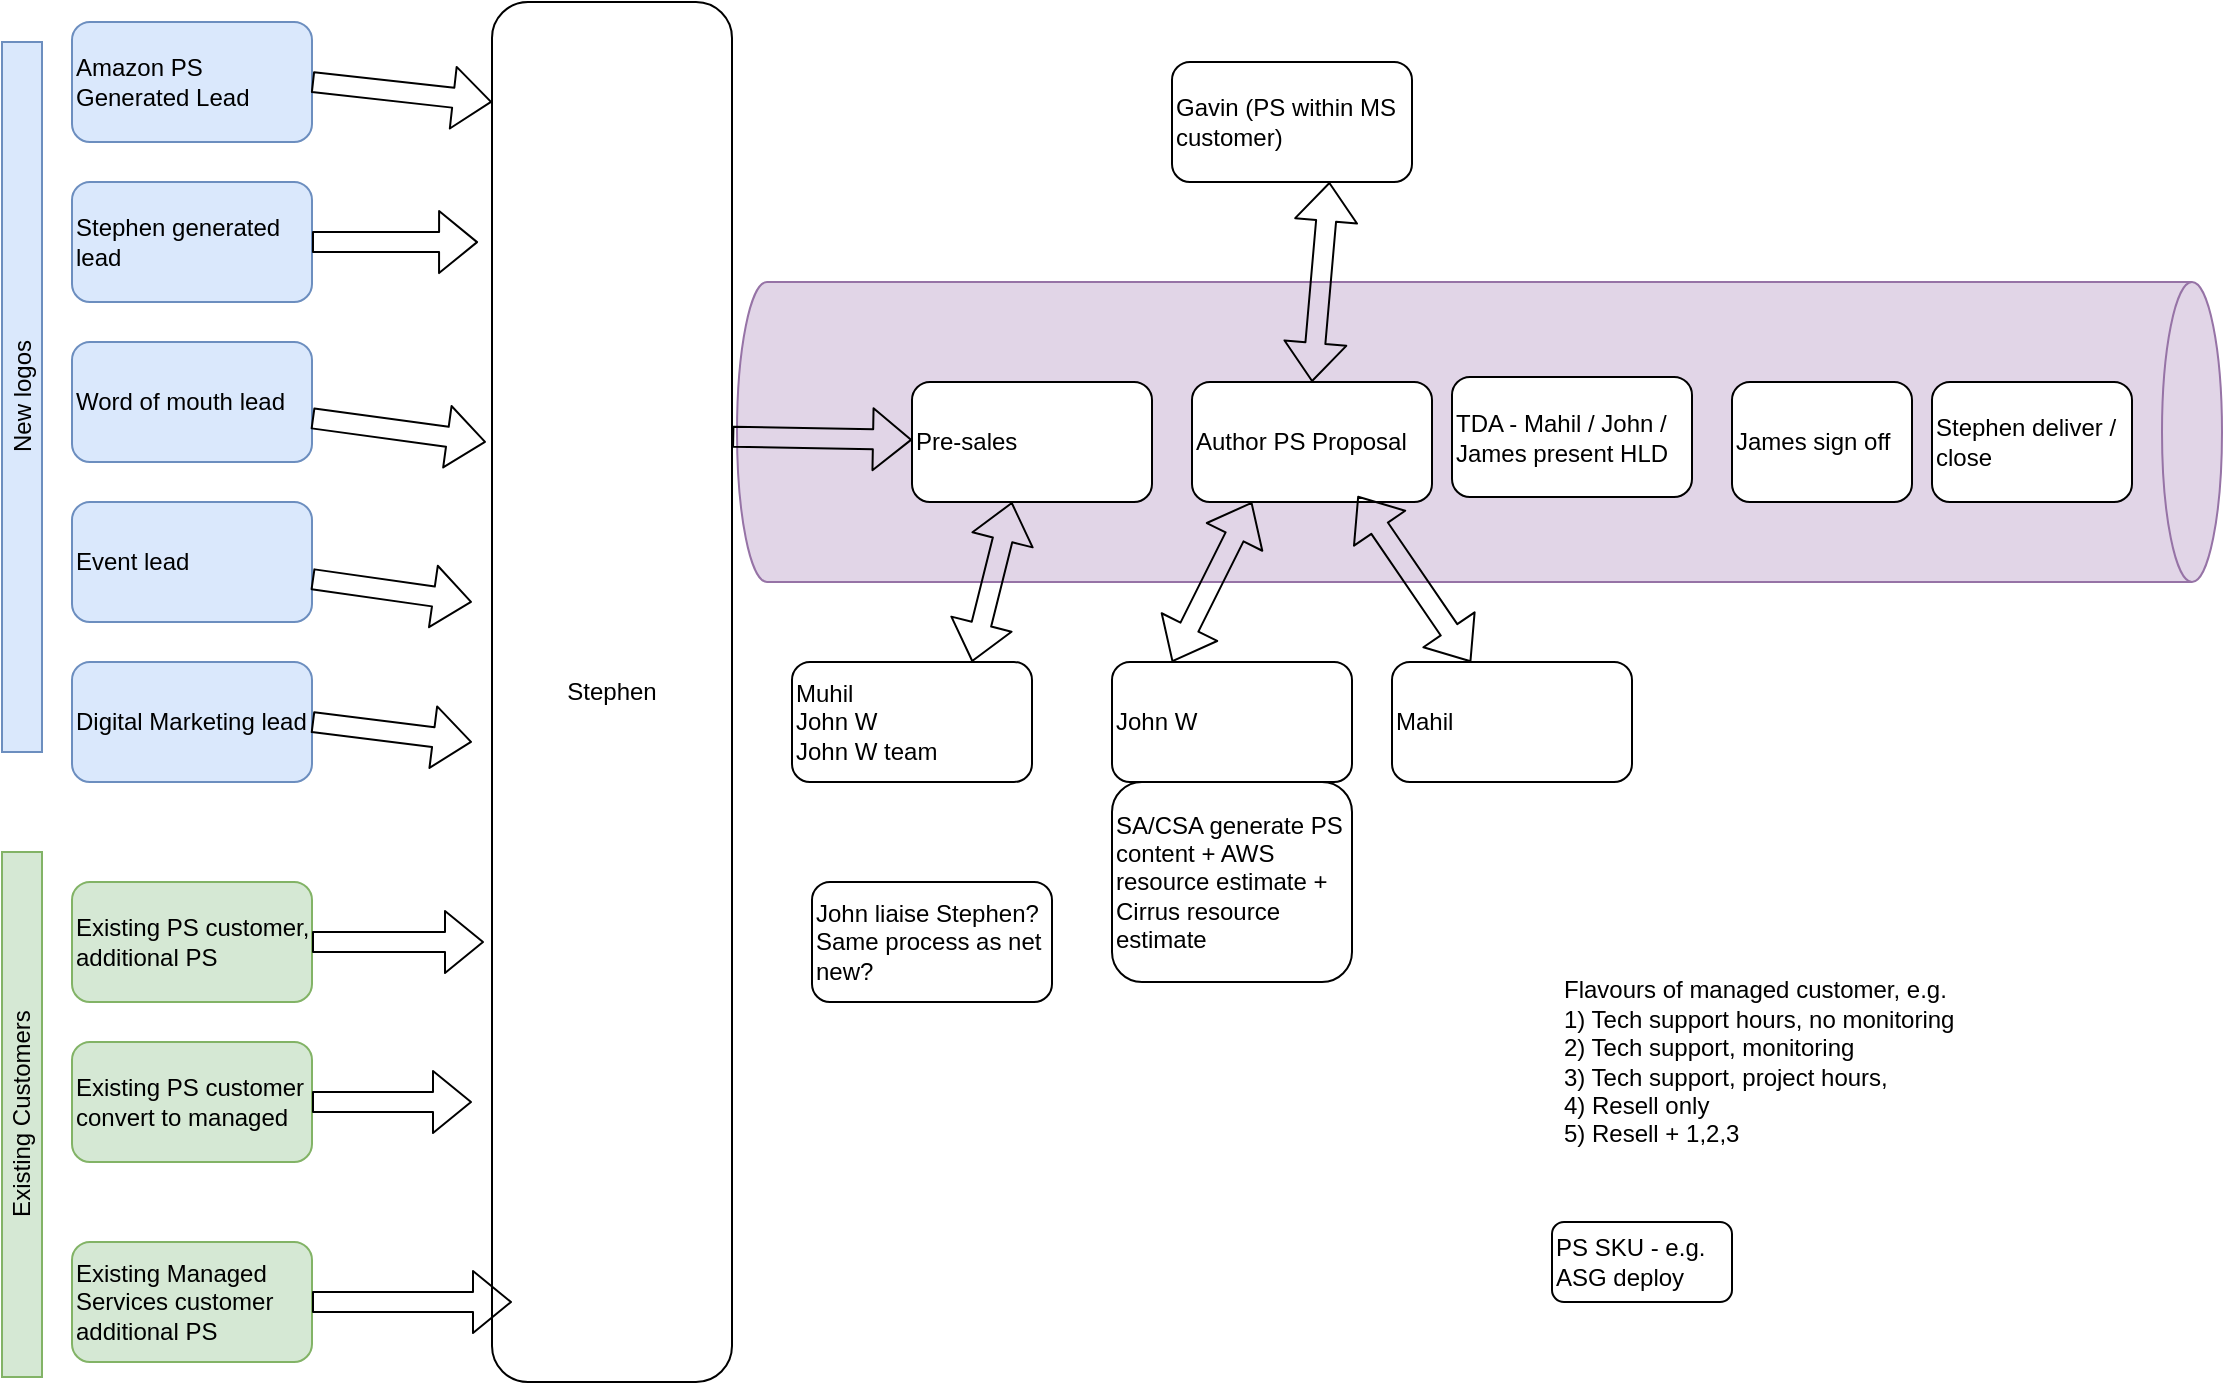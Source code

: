 <mxfile version="14.1.1" type="github" pages="4">
  <diagram id="ho1QO2U8nEk5dNVwzTMI" name="Sales Funnel">
    <mxGraphModel dx="1449" dy="675" grid="1" gridSize="10" guides="1" tooltips="1" connect="1" arrows="1" fold="1" page="1" pageScale="1" pageWidth="1169" pageHeight="827" math="0" shadow="0">
      <root>
        <mxCell id="0" />
        <mxCell id="1" parent="0" />
        <mxCell id="8zEjN8LGxmkn5kDTla0N-18" value="" style="shape=cylinder3;whiteSpace=wrap;html=1;boundedLbl=1;backgroundOutline=1;size=15;rotation=90;fillColor=#e1d5e7;strokeColor=#9673a6;" parent="1" vertex="1">
          <mxGeometry x="708.75" y="-66.25" width="150" height="742.5" as="geometry" />
        </mxCell>
        <mxCell id="KgLcx0yHhYFfOFIcbzr5-1" value="Amazon PS Generated Lead" style="rounded=1;whiteSpace=wrap;html=1;align=left;fillColor=#dae8fc;strokeColor=#6c8ebf;" parent="1" vertex="1">
          <mxGeometry x="80" y="100" width="120" height="60" as="geometry" />
        </mxCell>
        <mxCell id="KgLcx0yHhYFfOFIcbzr5-2" value="Stephen generated lead" style="rounded=1;whiteSpace=wrap;html=1;align=left;fillColor=#dae8fc;strokeColor=#6c8ebf;" parent="1" vertex="1">
          <mxGeometry x="80" y="180" width="120" height="60" as="geometry" />
        </mxCell>
        <mxCell id="KgLcx0yHhYFfOFIcbzr5-4" value="Existing Customers" style="text;html=1;strokeColor=#82b366;fillColor=#d5e8d4;align=center;verticalAlign=middle;whiteSpace=wrap;rounded=0;rotation=-90;" parent="1" vertex="1">
          <mxGeometry x="-76.25" y="636.25" width="262.5" height="20" as="geometry" />
        </mxCell>
        <mxCell id="KgLcx0yHhYFfOFIcbzr5-5" value="Word of mouth lead" style="rounded=1;whiteSpace=wrap;html=1;align=left;fillColor=#dae8fc;strokeColor=#6c8ebf;" parent="1" vertex="1">
          <mxGeometry x="80" y="260" width="120" height="60" as="geometry" />
        </mxCell>
        <mxCell id="KgLcx0yHhYFfOFIcbzr5-6" value="Event lead" style="rounded=1;whiteSpace=wrap;html=1;align=left;fillColor=#dae8fc;strokeColor=#6c8ebf;" parent="1" vertex="1">
          <mxGeometry x="80" y="340" width="120" height="60" as="geometry" />
        </mxCell>
        <mxCell id="KgLcx0yHhYFfOFIcbzr5-7" value="Digital Marketing lead" style="rounded=1;whiteSpace=wrap;html=1;align=left;fillColor=#dae8fc;strokeColor=#6c8ebf;" parent="1" vertex="1">
          <mxGeometry x="80" y="420" width="120" height="60" as="geometry" />
        </mxCell>
        <mxCell id="KgLcx0yHhYFfOFIcbzr5-9" value="Stephen" style="rounded=1;whiteSpace=wrap;html=1;align=center;" parent="1" vertex="1">
          <mxGeometry x="290" y="90" width="120" height="690" as="geometry" />
        </mxCell>
        <mxCell id="KgLcx0yHhYFfOFIcbzr5-10" value="Existing Managed Services customer additional PS" style="rounded=1;whiteSpace=wrap;html=1;align=left;fillColor=#d5e8d4;strokeColor=#82b366;" parent="1" vertex="1">
          <mxGeometry x="80" y="710" width="120" height="60" as="geometry" />
        </mxCell>
        <mxCell id="KgLcx0yHhYFfOFIcbzr5-12" value="Existing PS customer, additional PS" style="rounded=1;whiteSpace=wrap;html=1;align=left;fillColor=#d5e8d4;strokeColor=#82b366;" parent="1" vertex="1">
          <mxGeometry x="80" y="530" width="120" height="60" as="geometry" />
        </mxCell>
        <mxCell id="KgLcx0yHhYFfOFIcbzr5-13" value="Pre-sales" style="rounded=1;whiteSpace=wrap;html=1;align=left;" parent="1" vertex="1">
          <mxGeometry x="500" y="280" width="120" height="60" as="geometry" />
        </mxCell>
        <mxCell id="KgLcx0yHhYFfOFIcbzr5-14" value="Author PS Proposal" style="rounded=1;whiteSpace=wrap;html=1;align=left;" parent="1" vertex="1">
          <mxGeometry x="640" y="280" width="120" height="60" as="geometry" />
        </mxCell>
        <mxCell id="8zEjN8LGxmkn5kDTla0N-1" value="John W" style="rounded=1;whiteSpace=wrap;html=1;align=left;" parent="1" vertex="1">
          <mxGeometry x="600" y="420" width="120" height="60" as="geometry" />
        </mxCell>
        <mxCell id="8zEjN8LGxmkn5kDTla0N-2" value="James sign off" style="rounded=1;whiteSpace=wrap;html=1;align=left;" parent="1" vertex="1">
          <mxGeometry x="910" y="280" width="90" height="60" as="geometry" />
        </mxCell>
        <mxCell id="8zEjN8LGxmkn5kDTla0N-3" value="" style="shape=flexArrow;endArrow=classic;html=1;exitX=1;exitY=0.5;exitDx=0;exitDy=0;" parent="1" source="KgLcx0yHhYFfOFIcbzr5-10" edge="1">
          <mxGeometry width="50" height="50" relative="1" as="geometry">
            <mxPoint x="620" y="510" as="sourcePoint" />
            <mxPoint x="300" y="740" as="targetPoint" />
          </mxGeometry>
        </mxCell>
        <mxCell id="8zEjN8LGxmkn5kDTla0N-4" value="" style="shape=flexArrow;endArrow=classic;html=1;exitX=1;exitY=0.5;exitDx=0;exitDy=0;" parent="1" source="KgLcx0yHhYFfOFIcbzr5-12" edge="1">
          <mxGeometry width="50" height="50" relative="1" as="geometry">
            <mxPoint x="210" y="580" as="sourcePoint" />
            <mxPoint x="286" y="560" as="targetPoint" />
          </mxGeometry>
        </mxCell>
        <mxCell id="8zEjN8LGxmkn5kDTla0N-5" value="" style="shape=flexArrow;endArrow=classic;html=1;exitX=1;exitY=0.5;exitDx=0;exitDy=0;" parent="1" edge="1">
          <mxGeometry width="50" height="50" relative="1" as="geometry">
            <mxPoint x="200" y="450" as="sourcePoint" />
            <mxPoint x="280" y="460" as="targetPoint" />
          </mxGeometry>
        </mxCell>
        <mxCell id="8zEjN8LGxmkn5kDTla0N-6" value="Stephen deliver / close" style="rounded=1;whiteSpace=wrap;html=1;align=left;" parent="1" vertex="1">
          <mxGeometry x="1010" y="280" width="100" height="60" as="geometry" />
        </mxCell>
        <mxCell id="8zEjN8LGxmkn5kDTla0N-7" value="" style="shape=flexArrow;endArrow=classic;html=1;" parent="1" source="KgLcx0yHhYFfOFIcbzr5-6" edge="1">
          <mxGeometry width="50" height="50" relative="1" as="geometry">
            <mxPoint x="210" y="460" as="sourcePoint" />
            <mxPoint x="280" y="390" as="targetPoint" />
          </mxGeometry>
        </mxCell>
        <mxCell id="8zEjN8LGxmkn5kDTla0N-8" value="" style="shape=flexArrow;endArrow=classic;html=1;" parent="1" source="KgLcx0yHhYFfOFIcbzr5-5" edge="1">
          <mxGeometry width="50" height="50" relative="1" as="geometry">
            <mxPoint x="210" y="350" as="sourcePoint" />
            <mxPoint x="287" y="310" as="targetPoint" />
          </mxGeometry>
        </mxCell>
        <mxCell id="8zEjN8LGxmkn5kDTla0N-9" value="Gavin (PS within MS customer)" style="rounded=1;whiteSpace=wrap;html=1;align=left;" parent="1" vertex="1">
          <mxGeometry x="630" y="120" width="120" height="60" as="geometry" />
        </mxCell>
        <mxCell id="8zEjN8LGxmkn5kDTla0N-11" value="John liaise Stephen?Same process as net new?" style="rounded=1;whiteSpace=wrap;html=1;align=left;" parent="1" vertex="1">
          <mxGeometry x="450" y="530" width="120" height="60" as="geometry" />
        </mxCell>
        <mxCell id="8zEjN8LGxmkn5kDTla0N-13" value="" style="shape=flexArrow;endArrow=classic;html=1;entryX=-0.058;entryY=0.174;entryDx=0;entryDy=0;exitX=1;exitY=0.5;exitDx=0;exitDy=0;entryPerimeter=0;" parent="1" source="KgLcx0yHhYFfOFIcbzr5-2" target="KgLcx0yHhYFfOFIcbzr5-9" edge="1">
          <mxGeometry width="50" height="50" relative="1" as="geometry">
            <mxPoint x="210" y="290" as="sourcePoint" />
            <mxPoint x="300" y="275" as="targetPoint" />
          </mxGeometry>
        </mxCell>
        <mxCell id="8zEjN8LGxmkn5kDTla0N-14" value="Mahil" style="rounded=1;whiteSpace=wrap;html=1;align=left;" parent="1" vertex="1">
          <mxGeometry x="740" y="420" width="120" height="60" as="geometry" />
        </mxCell>
        <mxCell id="8zEjN8LGxmkn5kDTla0N-16" value="" style="shape=flexArrow;endArrow=classic;html=1;exitX=1;exitY=0.5;exitDx=0;exitDy=0;" parent="1" source="KgLcx0yHhYFfOFIcbzr5-1" edge="1">
          <mxGeometry width="50" height="50" relative="1" as="geometry">
            <mxPoint x="210" y="220" as="sourcePoint" />
            <mxPoint x="290" y="140" as="targetPoint" />
          </mxGeometry>
        </mxCell>
        <mxCell id="8zEjN8LGxmkn5kDTla0N-17" value="" style="shape=flexArrow;endArrow=classic;html=1;exitX=1.001;exitY=0.315;exitDx=0;exitDy=0;exitPerimeter=0;" parent="1" source="KgLcx0yHhYFfOFIcbzr5-9" target="KgLcx0yHhYFfOFIcbzr5-13" edge="1">
          <mxGeometry width="50" height="50" relative="1" as="geometry">
            <mxPoint x="210" y="295.281" as="sourcePoint" />
            <mxPoint x="297.48" y="288.4" as="targetPoint" />
          </mxGeometry>
        </mxCell>
        <mxCell id="8zEjN8LGxmkn5kDTla0N-19" value="Existing PS customer convert to managed" style="rounded=1;whiteSpace=wrap;html=1;align=left;fillColor=#d5e8d4;strokeColor=#82b366;" parent="1" vertex="1">
          <mxGeometry x="80" y="610" width="120" height="60" as="geometry" />
        </mxCell>
        <mxCell id="8zEjN8LGxmkn5kDTla0N-20" value="Flavours of managed customer, e.g.&lt;br&gt;1) Tech support hours, no monitoring&lt;br&gt;2) Tech support, monitoring&lt;br&gt;3) Tech support, project hours,&amp;nbsp;&lt;br&gt;4) Resell only&lt;br&gt;5) Resell + 1,2,3" style="text;html=1;strokeColor=none;fillColor=none;align=left;verticalAlign=middle;whiteSpace=wrap;rounded=0;" parent="1" vertex="1">
          <mxGeometry x="823.75" y="610" width="246.25" height="20" as="geometry" />
        </mxCell>
        <mxCell id="8zEjN8LGxmkn5kDTla0N-22" value="" style="shape=flexArrow;endArrow=classic;startArrow=classic;html=1;exitX=0.25;exitY=0;exitDx=0;exitDy=0;entryX=0.25;entryY=1;entryDx=0;entryDy=0;" parent="1" edge="1" target="KgLcx0yHhYFfOFIcbzr5-14" source="8zEjN8LGxmkn5kDTla0N-1">
          <mxGeometry width="50" height="50" relative="1" as="geometry">
            <mxPoint x="700" y="420" as="sourcePoint" />
            <mxPoint x="720" y="340" as="targetPoint" />
          </mxGeometry>
        </mxCell>
        <mxCell id="8zEjN8LGxmkn5kDTla0N-23" value="SA/CSA generate PS content + AWS resource estimate + Cirrus resource estimate" style="rounded=1;whiteSpace=wrap;html=1;align=left;" parent="1" vertex="1">
          <mxGeometry x="600" y="480" width="120" height="100" as="geometry" />
        </mxCell>
        <mxCell id="8zEjN8LGxmkn5kDTla0N-24" value="New logos" style="text;html=1;strokeColor=#6c8ebf;fillColor=#dae8fc;align=center;verticalAlign=middle;whiteSpace=wrap;rounded=0;rotation=-90;" parent="1" vertex="1">
          <mxGeometry x="-122.5" y="277.5" width="355" height="20" as="geometry" />
        </mxCell>
        <mxCell id="8zEjN8LGxmkn5kDTla0N-26" value="" style="shape=flexArrow;endArrow=classic;html=1;exitX=1;exitY=0.5;exitDx=0;exitDy=0;" parent="1" source="8zEjN8LGxmkn5kDTla0N-19" edge="1">
          <mxGeometry width="50" height="50" relative="1" as="geometry">
            <mxPoint x="200" y="636.25" as="sourcePoint" />
            <mxPoint x="280" y="640" as="targetPoint" />
          </mxGeometry>
        </mxCell>
        <mxCell id="hzwAfNqWGflxvxbllieF-1" value="Muhil&lt;br&gt;John W&lt;br&gt;John W team" style="rounded=1;whiteSpace=wrap;html=1;align=left;" parent="1" vertex="1">
          <mxGeometry x="440" y="420" width="120" height="60" as="geometry" />
        </mxCell>
        <mxCell id="hzwAfNqWGflxvxbllieF-2" value="" style="shape=flexArrow;endArrow=classic;startArrow=classic;html=1;exitX=0.75;exitY=0;exitDx=0;exitDy=0;entryX=0.75;entryY=1;entryDx=0;entryDy=0;" parent="1" edge="1">
          <mxGeometry width="50" height="50" relative="1" as="geometry">
            <mxPoint x="530" y="420.0" as="sourcePoint" />
            <mxPoint x="550" y="340.0" as="targetPoint" />
          </mxGeometry>
        </mxCell>
        <mxCell id="hzwAfNqWGflxvxbllieF-3" value="PS SKU - e.g. ASG deploy" style="rounded=1;whiteSpace=wrap;html=1;align=left;" parent="1" vertex="1">
          <mxGeometry x="820" y="700" width="90" height="40" as="geometry" />
        </mxCell>
        <mxCell id="wUik8fHGQ7iqgYN6UAxC-1" value="TDA - Mahil / John / James present HLD" style="rounded=1;whiteSpace=wrap;html=1;align=left;" vertex="1" parent="1">
          <mxGeometry x="770" y="277.5" width="120" height="60" as="geometry" />
        </mxCell>
        <mxCell id="wUik8fHGQ7iqgYN6UAxC-3" value="" style="shape=flexArrow;endArrow=classic;startArrow=classic;html=1;entryX=0.69;entryY=0.95;entryDx=0;entryDy=0;entryPerimeter=0;" edge="1" parent="1" source="8zEjN8LGxmkn5kDTla0N-14" target="KgLcx0yHhYFfOFIcbzr5-14">
          <mxGeometry width="50" height="50" relative="1" as="geometry">
            <mxPoint x="710" y="430" as="sourcePoint" />
            <mxPoint x="730" y="350" as="targetPoint" />
          </mxGeometry>
        </mxCell>
        <mxCell id="wUik8fHGQ7iqgYN6UAxC-5" value="" style="shape=flexArrow;endArrow=classic;startArrow=classic;html=1;exitX=0.5;exitY=0;exitDx=0;exitDy=0;entryX=0.25;entryY=1;entryDx=0;entryDy=0;" edge="1" parent="1" source="KgLcx0yHhYFfOFIcbzr5-14">
          <mxGeometry width="50" height="50" relative="1" as="geometry">
            <mxPoint x="668.75" y="260" as="sourcePoint" />
            <mxPoint x="708.75" y="180" as="targetPoint" />
          </mxGeometry>
        </mxCell>
      </root>
    </mxGraphModel>
  </diagram>
  <diagram id="932f-S1QaRRjzjCXm46r" name="PS">
    <mxGraphModel dx="1449" dy="675" grid="1" gridSize="10" guides="1" tooltips="1" connect="1" arrows="1" fold="1" page="1" pageScale="1" pageWidth="1169" pageHeight="827" math="0" shadow="0">
      <root>
        <mxCell id="ET1MKJ4apy0ET9dkxIQE-0" />
        <mxCell id="ET1MKJ4apy0ET9dkxIQE-1" parent="ET1MKJ4apy0ET9dkxIQE-0" />
        <mxCell id="csxGHYVA_0lbzSThSeI9-0" value="Scheduling" style="rounded=1;whiteSpace=wrap;html=1;align=left;" parent="ET1MKJ4apy0ET9dkxIQE-1" vertex="1">
          <mxGeometry x="200" y="200" width="120" height="60" as="geometry" />
        </mxCell>
        <mxCell id="ssYrKZRzWKLqGrJXFF3S-0" value="Delivery/payment Milestones&amp;nbsp;" style="rounded=1;whiteSpace=wrap;html=1;align=left;" parent="ET1MKJ4apy0ET9dkxIQE-1" vertex="1">
          <mxGeometry x="60" y="200" width="120" height="60" as="geometry" />
        </mxCell>
        <mxCell id="ssYrKZRzWKLqGrJXFF3S-1" value="Discovery&lt;br&gt;Customer reported truthfully on prereq?" style="rounded=1;whiteSpace=wrap;html=1;align=left;" parent="ET1MKJ4apy0ET9dkxIQE-1" vertex="1">
          <mxGeometry x="340" y="200" width="120" height="60" as="geometry" />
        </mxCell>
        <mxCell id="ssYrKZRzWKLqGrJXFF3S-2" value="Breakpoint - ok to go?" style="rounded=1;whiteSpace=wrap;html=1;align=left;" parent="ET1MKJ4apy0ET9dkxIQE-1" vertex="1">
          <mxGeometry x="480" y="200" width="120" height="60" as="geometry" />
        </mxCell>
        <mxCell id="ssYrKZRzWKLqGrJXFF3S-3" value="Design" style="rounded=1;whiteSpace=wrap;html=1;align=left;" parent="ET1MKJ4apy0ET9dkxIQE-1" vertex="1">
          <mxGeometry x="620" y="200" width="120" height="60" as="geometry" />
        </mxCell>
        <mxCell id="SBBvhC0sCpfQM56uXKch-0" value="John W own design doc?" style="rounded=1;whiteSpace=wrap;html=1;align=left;" parent="ET1MKJ4apy0ET9dkxIQE-1" vertex="1">
          <mxGeometry x="620" y="270" width="120" height="60" as="geometry" />
        </mxCell>
        <mxCell id="SBBvhC0sCpfQM56uXKch-1" value="John W team author" style="rounded=1;whiteSpace=wrap;html=1;align=left;" parent="ET1MKJ4apy0ET9dkxIQE-1" vertex="1">
          <mxGeometry x="620" y="340" width="120" height="60" as="geometry" />
        </mxCell>
        <mxCell id="SBBvhC0sCpfQM56uXKch-2" value="Design sign off" style="rounded=1;whiteSpace=wrap;html=1;align=left;" parent="ET1MKJ4apy0ET9dkxIQE-1" vertex="1">
          <mxGeometry x="890" y="200" width="120" height="60" as="geometry" />
        </mxCell>
        <mxCell id="SBBvhC0sCpfQM56uXKch-3" value="TDA" style="rounded=1;whiteSpace=wrap;html=1;align=left;" parent="ET1MKJ4apy0ET9dkxIQE-1" vertex="1">
          <mxGeometry x="750" y="200" width="120" height="60" as="geometry" />
        </mxCell>
        <mxCell id="SBBvhC0sCpfQM56uXKch-4" value="Implementation" style="rounded=1;whiteSpace=wrap;html=1;align=left;" parent="ET1MKJ4apy0ET9dkxIQE-1" vertex="1">
          <mxGeometry x="1020" y="200" width="120" height="60" as="geometry" />
        </mxCell>
        <mxCell id="SBBvhC0sCpfQM56uXKch-5" value="Documentation" style="rounded=1;whiteSpace=wrap;html=1;align=left;" parent="ET1MKJ4apy0ET9dkxIQE-1" vertex="1">
          <mxGeometry x="1160" y="200" width="120" height="60" as="geometry" />
        </mxCell>
        <mxCell id="SBBvhC0sCpfQM56uXKch-6" value="Project sign off" style="rounded=1;whiteSpace=wrap;html=1;align=left;" parent="ET1MKJ4apy0ET9dkxIQE-1" vertex="1">
          <mxGeometry x="1300" y="200" width="120" height="60" as="geometry" />
        </mxCell>
        <mxCell id="SBBvhC0sCpfQM56uXKch-7" value="John W own solution documentation sign off?" style="rounded=1;whiteSpace=wrap;html=1;align=left;" parent="ET1MKJ4apy0ET9dkxIQE-1" vertex="1">
          <mxGeometry x="1160" y="270" width="120" height="60" as="geometry" />
        </mxCell>
        <mxCell id="SBBvhC0sCpfQM56uXKch-8" value="Sales close out&amp;nbsp; / expand" style="rounded=1;whiteSpace=wrap;html=1;align=left;" parent="ET1MKJ4apy0ET9dkxIQE-1" vertex="1">
          <mxGeometry x="1440" y="200" width="120" height="60" as="geometry" />
        </mxCell>
        <mxCell id="Aykso3s4_XLSSmcP3YIh-0" value="PS breakdown&lt;br&gt;&lt;br&gt;1.App Migrations&lt;br&gt;2. Well Arch Reviews&lt;br&gt;3.&amp;nbsp;" style="text;html=1;strokeColor=none;fillColor=none;align=left;verticalAlign=middle;whiteSpace=wrap;rounded=0;" parent="ET1MKJ4apy0ET9dkxIQE-1" vertex="1">
          <mxGeometry x="100" y="480" width="130" height="20" as="geometry" />
        </mxCell>
        <mxCell id="Aykso3s4_XLSSmcP3YIh-1" value="If these processes look ok - would any of previous issues been caught?" style="text;html=1;strokeColor=none;fillColor=none;align=center;verticalAlign=middle;whiteSpace=wrap;rounded=0;" parent="ET1MKJ4apy0ET9dkxIQE-1" vertex="1">
          <mxGeometry x="550" y="490" width="410" height="20" as="geometry" />
        </mxCell>
        <mxCell id="Aykso3s4_XLSSmcP3YIh-2" value="Documentation - opp to bill 2 days+ light/full doc" style="text;html=1;strokeColor=none;fillColor=none;align=center;verticalAlign=middle;whiteSpace=wrap;rounded=0;" parent="ET1MKJ4apy0ET9dkxIQE-1" vertex="1">
          <mxGeometry x="320" y="580" width="160" height="20" as="geometry" />
        </mxCell>
        <mxCell id="S5VU15MbwlWNfS7kyp7R-0" value="e.g. DNS ownership" style="rounded=1;whiteSpace=wrap;html=1;align=left;" parent="ET1MKJ4apy0ET9dkxIQE-1" vertex="1">
          <mxGeometry x="340" y="290" width="120" height="40" as="geometry" />
        </mxCell>
      </root>
    </mxGraphModel>
  </diagram>
  <diagram id="odW1iXzeqLhZ5GxUIzrW" name="MS">
    <mxGraphModel dx="877" dy="643" grid="1" gridSize="10" guides="1" tooltips="1" connect="1" arrows="1" fold="1" page="1" pageScale="1" pageWidth="1169" pageHeight="827" math="0" shadow="0">
      <root>
        <mxCell id="pt1xglrDcdgQ7_IVC4mi-0" />
        <mxCell id="pt1xglrDcdgQ7_IVC4mi-1" parent="pt1xglrDcdgQ7_IVC4mi-0" />
        <mxCell id="2shBsdNcsNnZIBX6vlr2-0" value="Monitoring alarm" style="rounded=1;whiteSpace=wrap;html=1;align=left;" parent="pt1xglrDcdgQ7_IVC4mi-1" vertex="1">
          <mxGeometry x="80" y="140" width="120" height="60" as="geometry" />
        </mxCell>
        <mxCell id="2shBsdNcsNnZIBX6vlr2-1" value="Customer call" style="rounded=1;whiteSpace=wrap;html=1;align=left;" parent="pt1xglrDcdgQ7_IVC4mi-1" vertex="1">
          <mxGeometry x="80" y="210" width="120" height="60" as="geometry" />
        </mxCell>
        <mxCell id="2shBsdNcsNnZIBX6vlr2-3" value="Customer email" style="rounded=1;whiteSpace=wrap;html=1;align=left;" parent="pt1xglrDcdgQ7_IVC4mi-1" vertex="1">
          <mxGeometry x="80" y="280" width="120" height="60" as="geometry" />
        </mxCell>
        <mxCell id="2shBsdNcsNnZIBX6vlr2-4" value="Contractual scheduled job" style="rounded=1;whiteSpace=wrap;html=1;align=left;" parent="pt1xglrDcdgQ7_IVC4mi-1" vertex="1">
          <mxGeometry x="80" y="70" width="120" height="60" as="geometry" />
        </mxCell>
        <mxCell id="2shBsdNcsNnZIBX6vlr2-5" value="Time tracking (JIRA)" style="rounded=1;whiteSpace=wrap;html=1;align=center;" parent="pt1xglrDcdgQ7_IVC4mi-1" vertex="1">
          <mxGeometry x="80" y="510" width="1030" height="40" as="geometry" />
        </mxCell>
        <mxCell id="2shBsdNcsNnZIBX6vlr2-6" value="Gavin" style="rounded=1;whiteSpace=wrap;html=1;align=left;" parent="pt1xglrDcdgQ7_IVC4mi-1" vertex="1">
          <mxGeometry x="510" y="300" width="120" height="60" as="geometry" />
        </mxCell>
        <mxCell id="2shBsdNcsNnZIBX6vlr2-7" value="CSA1" style="rounded=1;whiteSpace=wrap;html=1;align=left;" parent="pt1xglrDcdgQ7_IVC4mi-1" vertex="1">
          <mxGeometry x="630" y="200" width="120" height="60" as="geometry" />
        </mxCell>
        <mxCell id="2shBsdNcsNnZIBX6vlr2-8" value="CSA2" style="rounded=1;whiteSpace=wrap;html=1;align=left;" parent="pt1xglrDcdgQ7_IVC4mi-1" vertex="1">
          <mxGeometry x="630" y="260" width="120" height="60" as="geometry" />
        </mxCell>
        <mxCell id="2shBsdNcsNnZIBX6vlr2-9" value="CSA3" style="rounded=1;whiteSpace=wrap;html=1;align=left;" parent="pt1xglrDcdgQ7_IVC4mi-1" vertex="1">
          <mxGeometry x="630" y="320" width="120" height="60" as="geometry" />
        </mxCell>
        <mxCell id="2shBsdNcsNnZIBX6vlr2-11" value="Level 1 resolution&amp;nbsp;&lt;br&gt;Level 2 resolution&lt;br&gt;Level 3 resolution&lt;br&gt;Tickets per month - managment visibility&lt;br&gt;Tickets per month - customer visibility&lt;br&gt;Knowledge base - google drive doc - some confluence&lt;br&gt;Meeting notes - confluence" style="text;html=1;strokeColor=none;fillColor=none;align=left;verticalAlign=middle;whiteSpace=wrap;rounded=0;" parent="pt1xglrDcdgQ7_IVC4mi-1" vertex="1">
          <mxGeometry x="360" y="50" width="430" height="90" as="geometry" />
        </mxCell>
        <mxCell id="2shBsdNcsNnZIBX6vlr2-12" value="What are the typical work items of managed services?&lt;br&gt;&lt;br&gt;Break/fix of apps?&lt;br&gt;Fault finding&lt;br&gt;Log inspection&lt;br&gt;Security assessments&lt;br&gt;&lt;br&gt;&lt;br&gt;Some customers - x hours&lt;br&gt;" style="text;html=1;strokeColor=none;fillColor=none;align=left;verticalAlign=middle;whiteSpace=wrap;rounded=0;" parent="pt1xglrDcdgQ7_IVC4mi-1" vertex="1">
          <mxGeometry x="860" y="57.5" width="200" height="85" as="geometry" />
        </mxCell>
        <mxCell id="XVN6_RgXjoho-c4xiv_S-0" value="Deployments" style="rounded=1;whiteSpace=wrap;html=1;align=left;" parent="pt1xglrDcdgQ7_IVC4mi-1" vertex="1">
          <mxGeometry x="340" y="260" width="120" height="60" as="geometry" />
        </mxCell>
        <mxCell id="XVN6_RgXjoho-c4xiv_S-1" value="Slack channel" style="rounded=1;whiteSpace=wrap;html=1;align=left;" parent="pt1xglrDcdgQ7_IVC4mi-1" vertex="1">
          <mxGeometry x="80" y="354" width="120" height="60" as="geometry" />
        </mxCell>
        <mxCell id="XVN6_RgXjoho-c4xiv_S-2" value="Ticketing (JIRA)" style="rounded=1;whiteSpace=wrap;html=1;align=center;" parent="pt1xglrDcdgQ7_IVC4mi-1" vertex="1">
          <mxGeometry x="80" y="452" width="1030" height="40" as="geometry" />
        </mxCell>
      </root>
    </mxGraphModel>
  </diagram>
  <diagram id="sbCibIw5ACaEraMgq-wK" name="On call">
    <mxGraphModel dx="1449" dy="675" grid="1" gridSize="10" guides="1" tooltips="1" connect="1" arrows="1" fold="1" page="1" pageScale="1" pageWidth="1169" pageHeight="827" math="0" shadow="0">
      <root>
        <mxCell id="DClgyrICZ7YlJ-G9F5il-0" />
        <mxCell id="DClgyrICZ7YlJ-G9F5il-1" parent="DClgyrICZ7YlJ-G9F5il-0" />
        <mxCell id="DClgyrICZ7YlJ-G9F5il-2" value="" style="rounded=1;whiteSpace=wrap;html=1;align=left;" vertex="1" parent="DClgyrICZ7YlJ-G9F5il-1">
          <mxGeometry x="100" y="180" width="120" height="60" as="geometry" />
        </mxCell>
      </root>
    </mxGraphModel>
  </diagram>
</mxfile>
